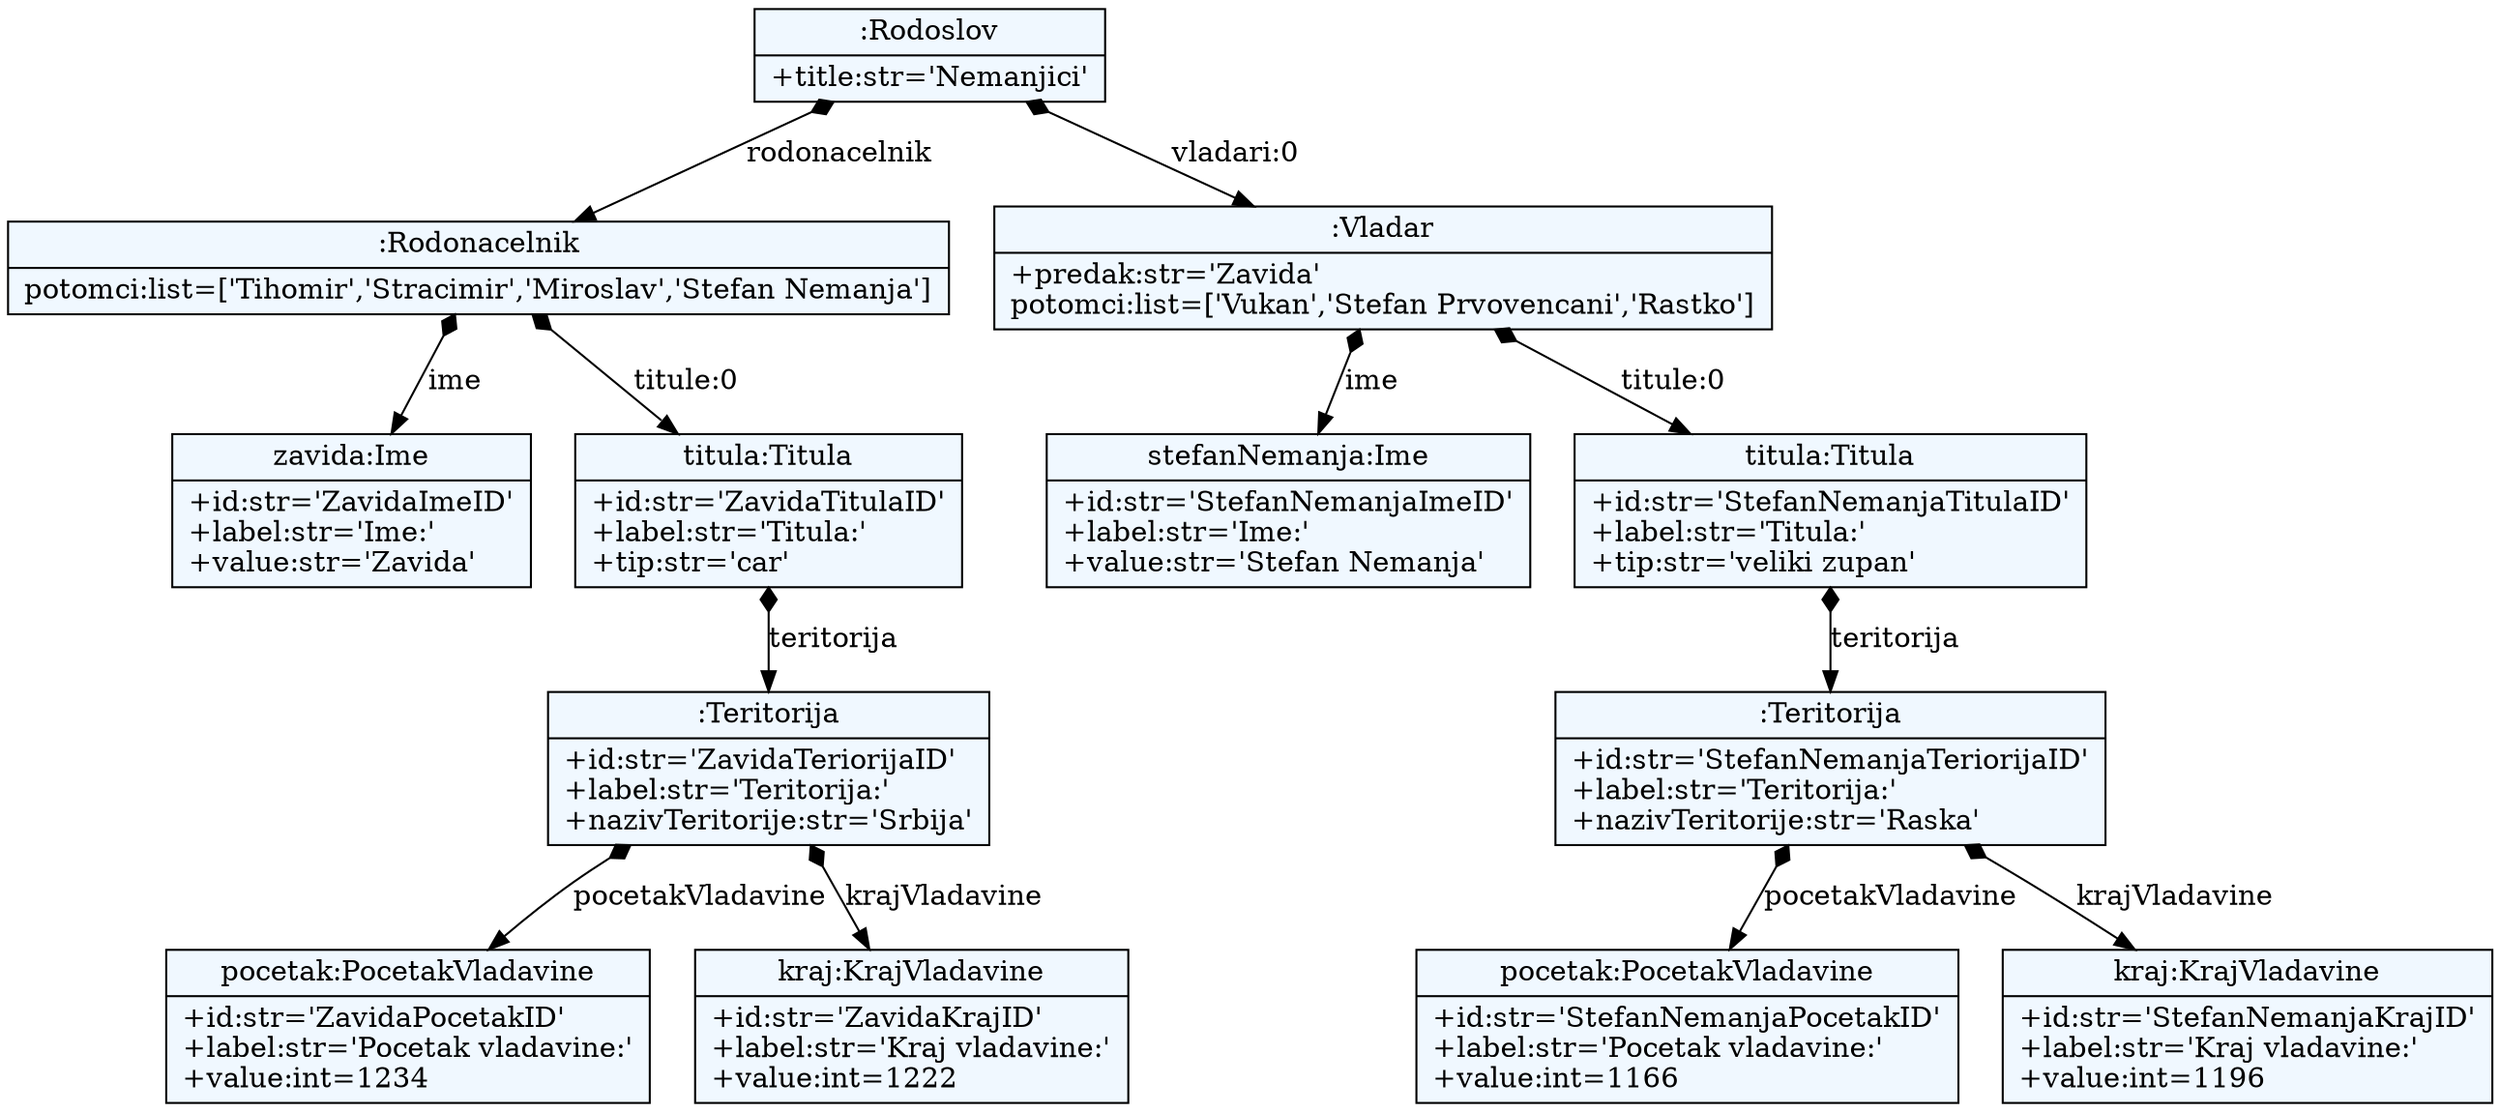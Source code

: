 
    digraph xtext {
    fontname = "Bitstream Vera Sans"
    fontsize = 8
    node[
        shape=record,
        style=filled,
        fillcolor=aliceblue
    ]
    nodesep = 0.3
    edge[dir=black,arrowtail=empty]


1650405144616 -> 1650405257400 [label="rodonacelnik" arrowtail=diamond dir=both]
1650405257400 -> 1650405257848 [label="ime" arrowtail=diamond dir=both]
1650405257848[label="{zavida:Ime|+id:str='ZavidaImeID'\l+label:str='Ime:'\l+value:str='Zavida'\l}"]
1650405257400 -> 1650405257960 [label="titule:0" arrowtail=diamond dir=both]
1650405257960 -> 1650405258408 [label="teritorija" arrowtail=diamond dir=both]
1650405258408 -> 1650405258576 [label="pocetakVladavine" arrowtail=diamond dir=both]
1650405258576[label="{pocetak:PocetakVladavine|+id:str='ZavidaPocetakID'\l+label:str='Pocetak vladavine:'\l+value:int=1234\l}"]
1650405258408 -> 1650405224912 [label="krajVladavine" arrowtail=diamond dir=both]
1650405224912[label="{kraj:KrajVladavine|+id:str='ZavidaKrajID'\l+label:str='Kraj vladavine:'\l+value:int=1222\l}"]
1650405258408[label="{:Teritorija|+id:str='ZavidaTeriorijaID'\l+label:str='Teritorija:'\l+nazivTeritorije:str='Srbija'\l}"]
1650405257960[label="{titula:Titula|+id:str='ZavidaTitulaID'\l+label:str='Titula:'\l+tip:str='car'\l}"]
1650405257400[label="{:Rodonacelnik|potomci:list=['Tihomir','Stracimir','Miroslav','Stefan Nemanja']\l}"]
1650405144616 -> 1650405257456 [label="vladari:0" arrowtail=diamond dir=both]
1650405257456 -> 1650405258352 [label="ime" arrowtail=diamond dir=both]
1650405258352[label="{stefanNemanja:Ime|+id:str='StefanNemanjaImeID'\l+label:str='Ime:'\l+value:str='Stefan Nemanja'\l}"]
1650405257456 -> 1650405258632 [label="titule:0" arrowtail=diamond dir=both]
1650405258632 -> 1650405259080 [label="teritorija" arrowtail=diamond dir=both]
1650405259080 -> 1650405259248 [label="pocetakVladavine" arrowtail=diamond dir=both]
1650405259248[label="{pocetak:PocetakVladavine|+id:str='StefanNemanjaPocetakID'\l+label:str='Pocetak vladavine:'\l+value:int=1166\l}"]
1650405259080 -> 1650405259304 [label="krajVladavine" arrowtail=diamond dir=both]
1650405259304[label="{kraj:KrajVladavine|+id:str='StefanNemanjaKrajID'\l+label:str='Kraj vladavine:'\l+value:int=1196\l}"]
1650405259080[label="{:Teritorija|+id:str='StefanNemanjaTeriorijaID'\l+label:str='Teritorija:'\l+nazivTeritorije:str='Raska'\l}"]
1650405258632[label="{titula:Titula|+id:str='StefanNemanjaTitulaID'\l+label:str='Titula:'\l+tip:str='veliki zupan'\l}"]
1650405257456[label="{:Vladar|+predak:str='Zavida'\lpotomci:list=['Vukan','Stefan Prvovencani','Rastko']\l}"]
1650405144616[label="{:Rodoslov|+title:str='Nemanjici'\l}"]

}
